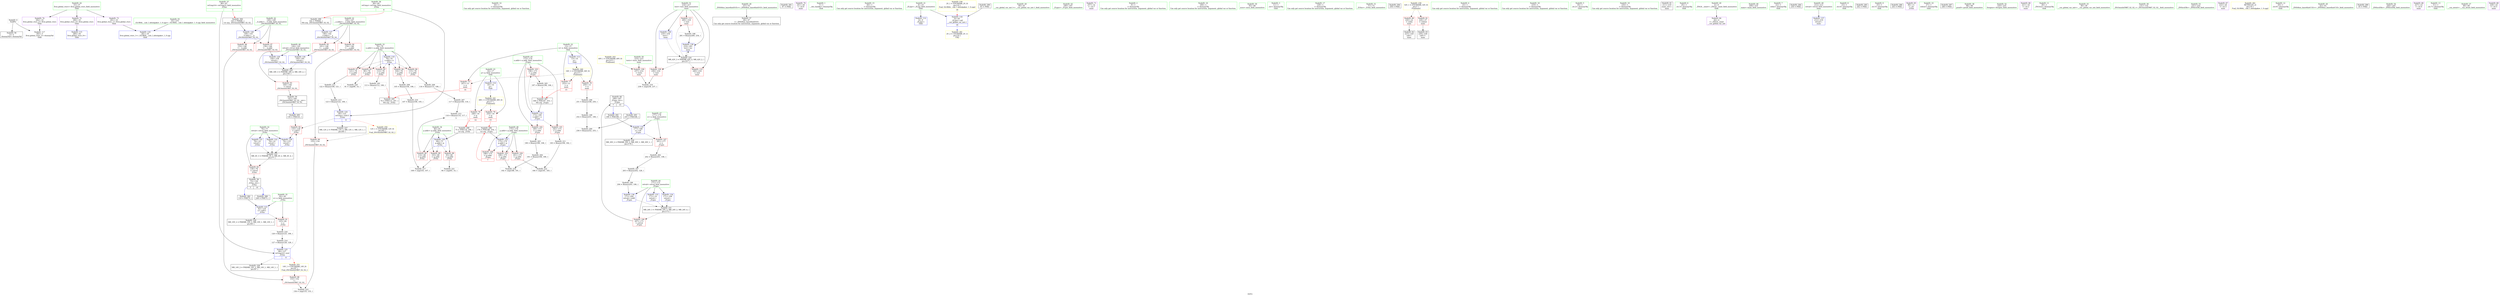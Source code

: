 digraph "SVFG" {
	label="SVFG";

	Node0x562f9c67b9a0 [shape=record,color=grey,label="{NodeID: 0\nNullPtr}"];
	Node0x562f9c67b9a0 -> Node0x562f9c6874a0[style=solid];
	Node0x562f9c67b9a0 -> Node0x562f9c68b830[style=solid];
	Node0x562f9c685de0 [shape=record,color=red,label="{NodeID: 97\n158\<--148\n\<--__b.addr\n_ZSt3minIxERKT_S2_S2_\n}"];
	Node0x562f9c685de0 -> Node0x562f9c68c220[style=solid];
	Node0x562f9c683d80 [shape=record,color=green,label="{NodeID: 14\n34\<--1\n\<--dummyObj\nCan only get source location for instruction, argument, global var or function.}"];
	Node0x562f9c686940 [shape=record,color=red,label="{NodeID: 111\n260\<--216\n\<--test\nmain\n}"];
	Node0x562f9c686940 -> Node0x562f9c68a140[style=solid];
	Node0x562f9c684b80 [shape=record,color=green,label="{NodeID: 28\n47\<--53\n_ZNSt8ios_base4InitD1Ev\<--_ZNSt8ios_base4InitD1Ev_field_insensitive\n}"];
	Node0x562f9c684b80 -> Node0x562f9c6875a0[style=solid];
	Node0x562f9c6ab170 [shape=record,color=black,label="{NodeID: 291\n97 = PHI()\n}"];
	Node0x562f9c691de0 [shape=record,color=grey,label="{NodeID: 208\n105 = Binary(104, 106, )\n}"];
	Node0x562f9c691de0 -> Node0x562f9c6920e0[style=solid];
	Node0x562f9c68bee0 [shape=record,color=blue,label="{NodeID: 125\n86\<--127\nref.tmp14\<--mul\n_Z1fxx\n|{|<s2>6}}"];
	Node0x562f9c68bee0 -> Node0x562f9c6892d0[style=dashed];
	Node0x562f9c68bee0 -> Node0x562f9c69b320[style=dashed];
	Node0x562f9c68bee0:s2 -> Node0x562f9c69eb00[style=dashed,color=red];
	Node0x562f9c685800 [shape=record,color=green,label="{NodeID: 42\n148\<--149\n__b.addr\<--__b.addr_field_insensitive\n_ZSt3minIxERKT_S2_S2_\n}"];
	Node0x562f9c685800 -> Node0x562f9c685d10[style=solid];
	Node0x562f9c685800 -> Node0x562f9c685de0[style=solid];
	Node0x562f9c685800 -> Node0x562f9c68c150[style=solid];
	Node0x562f9c6932e0 [shape=record,color=grey,label="{NodeID: 222\n184 = cmp(181, 183, )\n}"];
	Node0x562f9c68ca40 [shape=record,color=blue,label="{NodeID: 139\n216\<--261\ntest\<--inc\nmain\n}"];
	Node0x562f9c68ca40 -> Node0x562f9c699f20[style=dashed];
	Node0x562f9c6874a0 [shape=record,color=black,label="{NodeID: 56\n2\<--3\ndummyVal\<--dummyVal\n}"];
	Node0x562f9c688060 [shape=record,color=purple,label="{NodeID: 70\n241\<--29\n\<--.str.6\nmain\n}"];
	Node0x562f9c69e9f0 [shape=record,color=yellow,style=double,label="{NodeID: 250\n12V_1 = ENCHI(MR_12V_0)\npts\{85 \}\nFun[_ZSt3minIxERKT_S2_S2_]}"];
	Node0x562f9c69e9f0 -> Node0x562f9c685f80[style=dashed];
	Node0x562f9c688c50 [shape=record,color=red,label="{NodeID: 84\n104\<--78\n\<--n.addr\n_Z1fxx\n}"];
	Node0x562f9c688c50 -> Node0x562f9c691de0[style=solid];
	Node0x562f9c682a00 [shape=record,color=green,label="{NodeID: 1\n7\<--1\n__dso_handle\<--dummyObj\nGlob }"];
	Node0x562f9c685eb0 [shape=record,color=red,label="{NodeID: 98\n153\<--152\n\<--\n_ZSt3minIxERKT_S2_S2_\n}"];
	Node0x562f9c685eb0 -> Node0x562f9c693460[style=solid];
	Node0x562f9c683e80 [shape=record,color=green,label="{NodeID: 15\n64\<--1\n\<--dummyObj\nCan only get source location for instruction, argument, global var or function.}"];
	Node0x562f9c686a10 [shape=record,color=blue,label="{NodeID: 112\n8\<--9\n_ZL2pi\<--\nGlob }"];
	Node0x562f9c684c80 [shape=record,color=green,label="{NodeID: 29\n60\<--61\n__cxx_global_var_init.1\<--__cxx_global_var_init.1_field_insensitive\n}"];
	Node0x562f9c6ab240 [shape=record,color=black,label="{NodeID: 292\n199 = PHI(168, )\n}"];
	Node0x562f9c6ab240 -> Node0x562f9c68c700[style=solid];
	Node0x562f9c691f60 [shape=record,color=grey,label="{NodeID: 209\n116 = Binary(115, 106, )\n}"];
	Node0x562f9c691f60 -> Node0x562f9c691c60[style=solid];
	Node0x562f9c68bfb0 [shape=record,color=blue,label="{NodeID: 126\n76\<--133\nretval\<--\n_Z1fxx\n}"];
	Node0x562f9c68bfb0 -> Node0x562f9c69a420[style=dashed];
	Node0x562f9c6858d0 [shape=record,color=green,label="{NodeID: 43\n166\<--167\n_Z1gxx\<--_Z1gxx_field_insensitive\n}"];
	Node0x562f9c693460 [shape=record,color=grey,label="{NodeID: 223\n156 = cmp(153, 155, )\n}"];
	Node0x562f9c6875a0 [shape=record,color=black,label="{NodeID: 57\n46\<--47\n\<--_ZNSt8ios_base4InitD1Ev\nCan only get source location for instruction, argument, global var or function.}"];
	Node0x562f9c688130 [shape=record,color=purple,label="{NodeID: 71\n257\<--31\n\<--.str.7\nmain\n}"];
	Node0x562f9c69eb00 [shape=record,color=yellow,style=double,label="{NodeID: 251\n14V_1 = ENCHI(MR_14V_0)\npts\{87 \}\nFun[_ZSt3minIxERKT_S2_S2_]}"];
	Node0x562f9c69eb00 -> Node0x562f9c685eb0[style=dashed];
	Node0x562f9c688d20 [shape=record,color=red,label="{NodeID: 85\n112\<--78\n\<--n.addr\n_Z1fxx\n}"];
	Node0x562f9c688d20 -> Node0x562f9c6913a0[style=solid];
	Node0x562f9c682a90 [shape=record,color=green,label="{NodeID: 2\n9\<--1\n\<--dummyObj\nCan only get source location for instruction, argument, global var or function.}"];
	Node0x562f9c685f80 [shape=record,color=red,label="{NodeID: 99\n155\<--154\n\<--\n_ZSt3minIxERKT_S2_S2_\n}"];
	Node0x562f9c685f80 -> Node0x562f9c693460[style=solid];
	Node0x562f9c683f80 [shape=record,color=green,label="{NodeID: 16\n106\<--1\n\<--dummyObj\nCan only get source location for instruction, argument, global var or function.}"];
	Node0x562f9c689e40 [shape=record,color=grey,label="{NodeID: 196\n204 = Binary(203, 106, )\n}"];
	Node0x562f9c689e40 -> Node0x562f9c68c7d0[style=solid];
	Node0x562f9c686b10 [shape=record,color=blue,label="{NodeID: 113\n13\<--14\nn\<--\nGlob }"];
	Node0x562f9c686b10 -> Node0x562f9c69d8c0[style=dashed];
	Node0x562f9c684d80 [shape=record,color=green,label="{NodeID: 30\n65\<--66\nacos\<--acos_field_insensitive\n}"];
	Node0x562f9c6ab410 [shape=record,color=black,label="{NodeID: 293\n255 = PHI(168, )\n}"];
	Node0x562f9c6ab410 -> Node0x562f9c68a440[style=solid];
	Node0x562f9c6920e0 [shape=record,color=grey,label="{NodeID: 210\n107 = Binary(106, 105, )\n}"];
	Node0x562f9c6920e0 -> Node0x562f9c692b60[style=solid];
	Node0x562f9c68c080 [shape=record,color=blue,label="{NodeID: 127\n146\<--142\n__a.addr\<--__a\n_ZSt3minIxERKT_S2_S2_\n}"];
	Node0x562f9c68c080 -> Node0x562f9c689470[style=dashed];
	Node0x562f9c68c080 -> Node0x562f9c689540[style=dashed];
	Node0x562f9c6859d0 [shape=record,color=green,label="{NodeID: 44\n171\<--172\nretval\<--retval_field_insensitive\n_Z1gxx\n}"];
	Node0x562f9c6859d0 -> Node0x562f9c686050[style=solid];
	Node0x562f9c6859d0 -> Node0x562f9c68c560[style=solid];
	Node0x562f9c6859d0 -> Node0x562f9c68c630[style=solid];
	Node0x562f9c6859d0 -> Node0x562f9c68c7d0[style=solid];
	Node0x562f9c699f20 [shape=record,color=black,label="{NodeID: 224\nMR_42V_3 = PHI(MR_42V_4, MR_42V_2, )\npts\{217 \}\n}"];
	Node0x562f9c699f20 -> Node0x562f9c6867a0[style=dashed];
	Node0x562f9c699f20 -> Node0x562f9c686870[style=dashed];
	Node0x562f9c699f20 -> Node0x562f9c686940[style=dashed];
	Node0x562f9c699f20 -> Node0x562f9c68ca40[style=dashed];
	Node0x562f9c6876a0 [shape=record,color=black,label="{NodeID: 58\n73\<--136\n_Z1fxx_ret\<--\n_Z1fxx\n|{<s0>5|<s1>14}}"];
	Node0x562f9c6876a0:s0 -> Node0x562f9c405ab0[style=solid,color=blue];
	Node0x562f9c6876a0:s1 -> Node0x562f9c6aadd0[style=solid,color=blue];
	Node0x562f9c69d6a0 [shape=record,color=yellow,style=double,label="{NodeID: 238\n2V_1 = ENCHI(MR_2V_0)\npts\{10 \}\nFun[_GLOBAL__sub_I_dzhulgakov_1_0.cpp]|{<s0>18}}"];
	Node0x562f9c69d6a0:s0 -> Node0x562f9c68b930[style=dashed,color=red];
	Node0x562f9c688200 [shape=record,color=purple,label="{NodeID: 72\n280\<--33\nllvm.global_ctors_0\<--llvm.global_ctors\nGlob }"];
	Node0x562f9c688200 -> Node0x562f9c68b630[style=solid];
	Node0x562f9c688df0 [shape=record,color=red,label="{NodeID: 86\n115\<--78\n\<--n.addr\n_Z1fxx\n}"];
	Node0x562f9c688df0 -> Node0x562f9c691f60[style=solid];
	Node0x562f9c682d40 [shape=record,color=green,label="{NodeID: 3\n11\<--1\n.str\<--dummyObj\nGlob }"];
	Node0x562f9c686050 [shape=record,color=red,label="{NodeID: 100\n207\<--171\n\<--retval\n_Z1gxx\n}"];
	Node0x562f9c686050 -> Node0x562f9c687840[style=solid];
	Node0x562f9c684080 [shape=record,color=green,label="{NodeID: 17\n128\<--1\n\<--dummyObj\nCan only get source location for instruction, argument, global var or function.}"];
	Node0x562f9c689fc0 [shape=record,color=grey,label="{NodeID: 197\n203 = Binary(202, 128, )\n}"];
	Node0x562f9c689fc0 -> Node0x562f9c689e40[style=solid];
	Node0x562f9c686c10 [shape=record,color=blue,label="{NodeID: 114\n16\<--14\np\<--\nGlob }"];
	Node0x562f9c686c10 -> Node0x562f9c69d9a0[style=dashed];
	Node0x562f9c684e80 [shape=record,color=green,label="{NodeID: 31\n71\<--72\n_Z1fxx\<--_Z1fxx_field_insensitive\n}"];
	Node0x562f9c6ab550 [shape=record,color=black,label="{NodeID: 294\n258 = PHI()\n}"];
	Node0x562f9c692260 [shape=record,color=grey,label="{NodeID: 211\n183 = Binary(106, 182, )\n}"];
	Node0x562f9c692260 -> Node0x562f9c6932e0[style=solid];
	Node0x562f9c68c150 [shape=record,color=blue,label="{NodeID: 128\n148\<--143\n__b.addr\<--__b\n_ZSt3minIxERKT_S2_S2_\n}"];
	Node0x562f9c68c150 -> Node0x562f9c685d10[style=dashed];
	Node0x562f9c68c150 -> Node0x562f9c685de0[style=dashed];
	Node0x562f9c685aa0 [shape=record,color=green,label="{NodeID: 45\n173\<--174\nn.addr\<--n.addr_field_insensitive\n_Z1gxx\n}"];
	Node0x562f9c685aa0 -> Node0x562f9c686120[style=solid];
	Node0x562f9c685aa0 -> Node0x562f9c6861f0[style=solid];
	Node0x562f9c685aa0 -> Node0x562f9c6862c0[style=solid];
	Node0x562f9c685aa0 -> Node0x562f9c68c3c0[style=solid];
	Node0x562f9c69a420 [shape=record,color=black,label="{NodeID: 225\nMR_4V_3 = PHI(MR_4V_5, MR_4V_2, MR_4V_4, )\npts\{77 \}\n}"];
	Node0x562f9c69a420 -> Node0x562f9c688ab0[style=dashed];
	Node0x562f9c687770 [shape=record,color=black,label="{NodeID: 59\n141\<--164\n_ZSt3minIxERKT_S2_S2__ret\<--\n_ZSt3minIxERKT_S2_S2_\n|{<s0>6}}"];
	Node0x562f9c687770:s0 -> Node0x562f9c6aa990[style=solid,color=blue];
	Node0x562f9c69d7b0 [shape=record,color=yellow,style=double,label="{NodeID: 239\n32V_1 = ENCHI(MR_32V_0)\npts\{1 \}\nFun[main]}"];
	Node0x562f9c69d7b0 -> Node0x562f9c688910[style=dashed];
	Node0x562f9c69d7b0 -> Node0x562f9c6889e0[style=dashed];
	Node0x562f9c688300 [shape=record,color=purple,label="{NodeID: 73\n281\<--33\nllvm.global_ctors_1\<--llvm.global_ctors\nGlob }"];
	Node0x562f9c688300 -> Node0x562f9c68b730[style=solid];
	Node0x562f9c688ec0 [shape=record,color=red,label="{NodeID: 87\n121\<--78\n\<--n.addr\n_Z1fxx\n}"];
	Node0x562f9c688ec0 -> Node0x562f9c692860[style=solid];
	Node0x562f9c682dd0 [shape=record,color=green,label="{NodeID: 4\n14\<--1\n\<--dummyObj\nCan only get source location for instruction, argument, global var or function.}"];
	Node0x562f9c686120 [shape=record,color=red,label="{NodeID: 101\n182\<--173\n\<--n.addr\n_Z1gxx\n}"];
	Node0x562f9c686120 -> Node0x562f9c692260[style=solid];
	Node0x562f9c684180 [shape=record,color=green,label="{NodeID: 18\n219\<--1\n\<--dummyObj\nCan only get source location for instruction, argument, global var or function.}"];
	Node0x562f9c6a11a0 [shape=record,color=yellow,style=double,label="{NodeID: 281\n2V_2 = CSCHI(MR_2V_1)\npts\{10 \}\nCS[]}"];
	Node0x562f9c68a140 [shape=record,color=grey,label="{NodeID: 198\n261 = Binary(260, 234, )\n}"];
	Node0x562f9c68a140 -> Node0x562f9c68ca40[style=solid];
	Node0x562f9c68b630 [shape=record,color=blue,label="{NodeID: 115\n280\<--34\nllvm.global_ctors_0\<--\nGlob }"];
	Node0x562f9c684f80 [shape=record,color=green,label="{NodeID: 32\n76\<--77\nretval\<--retval_field_insensitive\n_Z1fxx\n}"];
	Node0x562f9c684f80 -> Node0x562f9c688ab0[style=solid];
	Node0x562f9c684f80 -> Node0x562f9c68bba0[style=solid];
	Node0x562f9c684f80 -> Node0x562f9c68bc70[style=solid];
	Node0x562f9c684f80 -> Node0x562f9c68bfb0[style=solid];
	Node0x562f9c6ab620 [shape=record,color=black,label="{NodeID: 295\n74 = PHI(113, 247, )\n0th arg _Z1fxx }"];
	Node0x562f9c6ab620 -> Node0x562f9c68ba00[style=solid];
	Node0x562f9c6923e0 [shape=record,color=grey,label="{NodeID: 212\n118 = Binary(114, 117, )\n|{<s0>5}}"];
	Node0x562f9c6923e0:s0 -> Node0x562f9c6ab970[style=solid,color=red];
	Node0x562f9c68c220 [shape=record,color=blue,label="{NodeID: 129\n144\<--158\nretval\<--\n_ZSt3minIxERKT_S2_S2_\n}"];
	Node0x562f9c68c220 -> Node0x562f9c69b820[style=dashed];
	Node0x562f9c685b70 [shape=record,color=green,label="{NodeID: 46\n175\<--176\np.addr\<--p.addr_field_insensitive\n_Z1gxx\n}"];
	Node0x562f9c685b70 -> Node0x562f9c686390[style=solid];
	Node0x562f9c685b70 -> Node0x562f9c686460[style=solid];
	Node0x562f9c685b70 -> Node0x562f9c686530[style=solid];
	Node0x562f9c685b70 -> Node0x562f9c68c490[style=solid];
	Node0x562f9c69a920 [shape=record,color=black,label="{NodeID: 226\nMR_10V_2 = PHI(MR_10V_3, MR_10V_1, MR_10V_1, )\npts\{83 \}\n}"];
	Node0x562f9c687840 [shape=record,color=black,label="{NodeID: 60\n168\<--207\n_Z1gxx_ret\<--\n_Z1gxx\n|{<s0>7|<s1>15}}"];
	Node0x562f9c687840:s0 -> Node0x562f9c6ab240[style=solid,color=blue];
	Node0x562f9c687840:s1 -> Node0x562f9c6ab410[style=solid,color=blue];
	Node0x562f9c69d8c0 [shape=record,color=yellow,style=double,label="{NodeID: 240\n34V_1 = ENCHI(MR_34V_0)\npts\{15 \}\nFun[main]}"];
	Node0x562f9c69d8c0 -> Node0x562f9c688500[style=dashed];
	Node0x562f9c69d8c0 -> Node0x562f9c6885d0[style=dashed];
	Node0x562f9c69d8c0 -> Node0x562f9c6886a0[style=dashed];
	Node0x562f9c688400 [shape=record,color=purple,label="{NodeID: 74\n282\<--33\nllvm.global_ctors_2\<--llvm.global_ctors\nGlob }"];
	Node0x562f9c688400 -> Node0x562f9c68b830[style=solid];
	Node0x562f9c688f90 [shape=record,color=red,label="{NodeID: 88\n93\<--80\n\<--p.addr\n_Z1fxx\n}"];
	Node0x562f9c688f90 -> Node0x562f9c693160[style=solid];
	Node0x562f9c682e60 [shape=record,color=green,label="{NodeID: 5\n18\<--1\n.str.2\<--dummyObj\nGlob }"];
	Node0x562f9c6861f0 [shape=record,color=red,label="{NodeID: 102\n189\<--173\n\<--n.addr\n_Z1gxx\n}"];
	Node0x562f9c6861f0 -> Node0x562f9c691660[style=solid];
	Node0x562f9c684280 [shape=record,color=green,label="{NodeID: 19\n234\<--1\n\<--dummyObj\nCan only get source location for instruction, argument, global var or function.}"];
	Node0x562f9c405ab0 [shape=record,color=black,label="{NodeID: 282\n119 = PHI(73, )\n}"];
	Node0x562f9c405ab0 -> Node0x562f9c68bd40[style=solid];
	Node0x562f9c68a2c0 [shape=record,color=grey,label="{NodeID: 199\n252 = Binary(251, 106, )\n}"];
	Node0x562f9c68a2c0 -> Node0x562f9c68a440[style=solid];
	Node0x562f9c68b730 [shape=record,color=blue,label="{NodeID: 116\n281\<--35\nllvm.global_ctors_1\<--_GLOBAL__sub_I_dzhulgakov_1_0.cpp\nGlob }"];
	Node0x562f9c685050 [shape=record,color=green,label="{NodeID: 33\n78\<--79\nn.addr\<--n.addr_field_insensitive\n_Z1fxx\n}"];
	Node0x562f9c685050 -> Node0x562f9c688b80[style=solid];
	Node0x562f9c685050 -> Node0x562f9c688c50[style=solid];
	Node0x562f9c685050 -> Node0x562f9c688d20[style=solid];
	Node0x562f9c685050 -> Node0x562f9c688df0[style=solid];
	Node0x562f9c685050 -> Node0x562f9c688ec0[style=solid];
	Node0x562f9c685050 -> Node0x562f9c68ba00[style=solid];
	Node0x562f9c6ab970 [shape=record,color=black,label="{NodeID: 296\n75 = PHI(118, 248, )\n1st arg _Z1fxx }"];
	Node0x562f9c6ab970 -> Node0x562f9c68bad0[style=solid];
	Node0x562f9c692560 [shape=record,color=grey,label="{NodeID: 213\n123 = Binary(122, 106, )\n}"];
	Node0x562f9c692560 -> Node0x562f9c68be10[style=solid];
	Node0x562f9c68c2f0 [shape=record,color=blue,label="{NodeID: 130\n144\<--161\nretval\<--\n_ZSt3minIxERKT_S2_S2_\n}"];
	Node0x562f9c68c2f0 -> Node0x562f9c69b820[style=dashed];
	Node0x562f9c685c40 [shape=record,color=green,label="{NodeID: 47\n177\<--178\nx\<--x_field_insensitive\n_Z1gxx\n}"];
	Node0x562f9c685c40 -> Node0x562f9c686600[style=solid];
	Node0x562f9c685c40 -> Node0x562f9c68c700[style=solid];
	Node0x562f9c69ae20 [shape=record,color=black,label="{NodeID: 227\nMR_12V_2 = PHI(MR_12V_3, MR_12V_1, MR_12V_1, )\npts\{85 \}\n}"];
	Node0x562f9c687910 [shape=record,color=black,label="{NodeID: 61\n211\<--219\nmain_ret\<--\nmain\n}"];
	Node0x562f9c69d9a0 [shape=record,color=yellow,style=double,label="{NodeID: 241\n36V_1 = ENCHI(MR_36V_0)\npts\{17 \}\nFun[main]}"];
	Node0x562f9c69d9a0 -> Node0x562f9c688770[style=dashed];
	Node0x562f9c69d9a0 -> Node0x562f9c688840[style=dashed];
	Node0x562f9c688500 [shape=record,color=red,label="{NodeID: 75\n247\<--13\n\<--n\nmain\n|{<s0>14}}"];
	Node0x562f9c688500:s0 -> Node0x562f9c6ab620[style=solid,color=red];
	Node0x562f9c689060 [shape=record,color=red,label="{NodeID: 89\n103\<--80\n\<--p.addr\n_Z1fxx\n}"];
	Node0x562f9c689060 -> Node0x562f9c692b60[style=solid];
	Node0x562f9c682ef0 [shape=record,color=green,label="{NodeID: 6\n20\<--1\n.str.3\<--dummyObj\nGlob }"];
	Node0x562f9c6862c0 [shape=record,color=red,label="{NodeID: 103\n196\<--173\n\<--n.addr\n_Z1gxx\n}"];
	Node0x562f9c6862c0 -> Node0x562f9c691960[style=solid];
	Node0x562f9c684380 [shape=record,color=green,label="{NodeID: 20\n4\<--6\n_ZStL8__ioinit\<--_ZStL8__ioinit_field_insensitive\nGlob }"];
	Node0x562f9c684380 -> Node0x562f9c687b80[style=solid];
	Node0x562f9c6aa990 [shape=record,color=black,label="{NodeID: 283\n130 = PHI(141, )\n}"];
	Node0x562f9c6aa990 -> Node0x562f9c6892d0[style=solid];
	Node0x562f9c68a440 [shape=record,color=grey,label="{NodeID: 200\n256 = Binary(252, 255, )\n}"];
	Node0x562f9c68b830 [shape=record,color=blue, style = dotted,label="{NodeID: 117\n282\<--3\nllvm.global_ctors_2\<--dummyVal\nGlob }"];
	Node0x562f9c685120 [shape=record,color=green,label="{NodeID: 34\n80\<--81\np.addr\<--p.addr_field_insensitive\n_Z1fxx\n}"];
	Node0x562f9c685120 -> Node0x562f9c688f90[style=solid];
	Node0x562f9c685120 -> Node0x562f9c689060[style=solid];
	Node0x562f9c685120 -> Node0x562f9c689130[style=solid];
	Node0x562f9c685120 -> Node0x562f9c68bad0[style=solid];
	Node0x562f9c6abaf0 [shape=record,color=black,label="{NodeID: 297\n169 = PHI(197, 253, )\n0th arg _Z1gxx }"];
	Node0x562f9c6abaf0 -> Node0x562f9c68c3c0[style=solid];
	Node0x562f9c6926e0 [shape=record,color=grey,label="{NodeID: 214\n127 = Binary(126, 128, )\n}"];
	Node0x562f9c6926e0 -> Node0x562f9c68bee0[style=solid];
	Node0x562f9c68c3c0 [shape=record,color=blue,label="{NodeID: 131\n173\<--169\nn.addr\<--n\n_Z1gxx\n}"];
	Node0x562f9c68c3c0 -> Node0x562f9c686120[style=dashed];
	Node0x562f9c68c3c0 -> Node0x562f9c6861f0[style=dashed];
	Node0x562f9c68c3c0 -> Node0x562f9c6862c0[style=dashed];
	Node0x562f9c686d30 [shape=record,color=green,label="{NodeID: 48\n209\<--210\nmain\<--main_field_insensitive\n}"];
	Node0x562f9c69b320 [shape=record,color=black,label="{NodeID: 228\nMR_14V_2 = PHI(MR_14V_3, MR_14V_1, MR_14V_1, )\npts\{87 \}\n}"];
	Node0x562f9c6879e0 [shape=record,color=black,label="{NodeID: 62\n223\<--220\ncall\<--\nmain\n}"];
	Node0x562f9c6885d0 [shape=record,color=red,label="{NodeID: 76\n250\<--13\n\<--n\nmain\n}"];
	Node0x562f9c6885d0 -> Node0x562f9c691ae0[style=solid];
	Node0x562f9c689130 [shape=record,color=red,label="{NodeID: 90\n114\<--80\n\<--p.addr\n_Z1fxx\n}"];
	Node0x562f9c689130 -> Node0x562f9c6923e0[style=solid];
	Node0x562f9c683730 [shape=record,color=green,label="{NodeID: 7\n22\<--1\nstdin\<--dummyObj\nGlob }"];
	Node0x562f9c686390 [shape=record,color=red,label="{NodeID: 104\n181\<--175\n\<--p.addr\n_Z1gxx\n}"];
	Node0x562f9c686390 -> Node0x562f9c6932e0[style=solid];
	Node0x562f9c684480 [shape=record,color=green,label="{NodeID: 21\n8\<--10\n_ZL2pi\<--_ZL2pi_field_insensitive\nGlob }"];
	Node0x562f9c684480 -> Node0x562f9c686a10[style=solid];
	Node0x562f9c684480 -> Node0x562f9c68b930[style=solid];
	Node0x562f9c6aaa90 [shape=record,color=black,label="{NodeID: 284\n230 = PHI()\n}"];
	Node0x562f9c6913a0 [shape=record,color=grey,label="{NodeID: 201\n113 = Binary(112, 106, )\n|{<s0>5}}"];
	Node0x562f9c6913a0:s0 -> Node0x562f9c6ab620[style=solid,color=red];
	Node0x562f9c68b930 [shape=record,color=blue,label="{NodeID: 118\n8\<--63\n_ZL2pi\<--call\n__cxx_global_var_init.1\n|{<s0>18}}"];
	Node0x562f9c68b930:s0 -> Node0x562f9c6a11a0[style=dashed,color=blue];
	Node0x562f9c6851f0 [shape=record,color=green,label="{NodeID: 35\n82\<--83\nx\<--x_field_insensitive\n_Z1fxx\n}"];
	Node0x562f9c6851f0 -> Node0x562f9c689200[style=solid];
	Node0x562f9c6851f0 -> Node0x562f9c68bd40[style=solid];
	Node0x562f9c6abc70 [shape=record,color=black,label="{NodeID: 298\n170 = PHI(198, 254, )\n1st arg _Z1gxx }"];
	Node0x562f9c6abc70 -> Node0x562f9c68c490[style=solid];
	Node0x562f9c692860 [shape=record,color=grey,label="{NodeID: 215\n122 = Binary(106, 121, )\n}"];
	Node0x562f9c692860 -> Node0x562f9c692560[style=solid];
	Node0x562f9c68c490 [shape=record,color=blue,label="{NodeID: 132\n175\<--170\np.addr\<--p\n_Z1gxx\n}"];
	Node0x562f9c68c490 -> Node0x562f9c686390[style=dashed];
	Node0x562f9c68c490 -> Node0x562f9c686460[style=dashed];
	Node0x562f9c68c490 -> Node0x562f9c686530[style=dashed];
	Node0x562f9c686e30 [shape=record,color=green,label="{NodeID: 49\n212\<--213\nretval\<--retval_field_insensitive\nmain\n}"];
	Node0x562f9c686e30 -> Node0x562f9c68c8a0[style=solid];
	Node0x562f9c69b820 [shape=record,color=black,label="{NodeID: 229\nMR_18V_3 = PHI(MR_18V_4, MR_18V_2, )\npts\{145 \}\n}"];
	Node0x562f9c69b820 -> Node0x562f9c6893a0[style=dashed];
	Node0x562f9c687ab0 [shape=record,color=black,label="{NodeID: 63\n229\<--226\ncall1\<--\nmain\n}"];
	Node0x562f9c69db60 [shape=record,color=yellow,style=double,label="{NodeID: 243\n40V_1 = ENCHI(MR_40V_0)\npts\{215 \}\nFun[main]}"];
	Node0x562f9c69db60 -> Node0x562f9c6866d0[style=dashed];
	Node0x562f9c6886a0 [shape=record,color=red,label="{NodeID: 77\n253\<--13\n\<--n\nmain\n|{<s0>15}}"];
	Node0x562f9c6886a0:s0 -> Node0x562f9c6abaf0[style=solid,color=red];
	Node0x562f9c689200 [shape=record,color=red,label="{NodeID: 91\n125\<--82\n\<--x\n_Z1fxx\n}"];
	Node0x562f9c689200 -> Node0x562f9c6929e0[style=solid];
	Node0x562f9c6837c0 [shape=record,color=green,label="{NodeID: 8\n23\<--1\n.str.4\<--dummyObj\nGlob }"];
	Node0x562f9c686460 [shape=record,color=red,label="{NodeID: 105\n188\<--175\n\<--p.addr\n_Z1gxx\n}"];
	Node0x562f9c686460 -> Node0x562f9c692ce0[style=solid];
	Node0x562f9c684580 [shape=record,color=green,label="{NodeID: 22\n13\<--15\nn\<--n_field_insensitive\nGlob }"];
	Node0x562f9c684580 -> Node0x562f9c688500[style=solid];
	Node0x562f9c684580 -> Node0x562f9c6885d0[style=solid];
	Node0x562f9c684580 -> Node0x562f9c6886a0[style=solid];
	Node0x562f9c684580 -> Node0x562f9c686b10[style=solid];
	Node0x562f9c6aab60 [shape=record,color=black,label="{NodeID: 285\n242 = PHI()\n}"];
	Node0x562f9c6914e0 [shape=record,color=grey,label="{NodeID: 202\n202 = Binary(201, 106, )\n}"];
	Node0x562f9c6914e0 -> Node0x562f9c689fc0[style=solid];
	Node0x562f9c68ba00 [shape=record,color=blue,label="{NodeID: 119\n78\<--74\nn.addr\<--n\n_Z1fxx\n}"];
	Node0x562f9c68ba00 -> Node0x562f9c688b80[style=dashed];
	Node0x562f9c68ba00 -> Node0x562f9c688c50[style=dashed];
	Node0x562f9c68ba00 -> Node0x562f9c688d20[style=dashed];
	Node0x562f9c68ba00 -> Node0x562f9c688df0[style=dashed];
	Node0x562f9c68ba00 -> Node0x562f9c688ec0[style=dashed];
	Node0x562f9c6852c0 [shape=record,color=green,label="{NodeID: 36\n84\<--85\nref.tmp\<--ref.tmp_field_insensitive\n_Z1fxx\n|{|<s1>6}}"];
	Node0x562f9c6852c0 -> Node0x562f9c68be10[style=solid];
	Node0x562f9c6852c0:s1 -> Node0x562f9c6abdf0[style=solid,color=red];
	Node0x562f9c6abdf0 [shape=record,color=black,label="{NodeID: 299\n142 = PHI(84, )\n0th arg _ZSt3minIxERKT_S2_S2_ }"];
	Node0x562f9c6abdf0 -> Node0x562f9c68c080[style=solid];
	Node0x562f9c6929e0 [shape=record,color=grey,label="{NodeID: 216\n126 = Binary(125, 106, )\n}"];
	Node0x562f9c6929e0 -> Node0x562f9c6926e0[style=solid];
	Node0x562f9c68c560 [shape=record,color=blue,label="{NodeID: 133\n171\<--14\nretval\<--\n_Z1gxx\n}"];
	Node0x562f9c68c560 -> Node0x562f9c69c220[style=dashed];
	Node0x562f9c686f00 [shape=record,color=green,label="{NodeID: 50\n214\<--215\ntests\<--tests_field_insensitive\nmain\n}"];
	Node0x562f9c686f00 -> Node0x562f9c6866d0[style=solid];
	Node0x562f9c69bd20 [shape=record,color=black,label="{NodeID: 230\nMR_30V_2 = PHI(MR_30V_3, MR_30V_1, MR_30V_1, )\npts\{178 \}\n}"];
	Node0x562f9c687b80 [shape=record,color=purple,label="{NodeID: 64\n44\<--4\n\<--_ZStL8__ioinit\n__cxx_global_var_init\n}"];
	Node0x562f9c688770 [shape=record,color=red,label="{NodeID: 78\n248\<--16\n\<--p\nmain\n|{<s0>14}}"];
	Node0x562f9c688770:s0 -> Node0x562f9c6ab970[style=solid,color=red];
	Node0x562f9c6892d0 [shape=record,color=red,label="{NodeID: 92\n133\<--130\n\<--call15\n_Z1fxx\n}"];
	Node0x562f9c6892d0 -> Node0x562f9c68bfb0[style=solid];
	Node0x562f9c683880 [shape=record,color=green,label="{NodeID: 9\n25\<--1\n.str.5\<--dummyObj\nGlob }"];
	Node0x562f9c686530 [shape=record,color=red,label="{NodeID: 106\n198\<--175\n\<--p.addr\n_Z1gxx\n|{<s0>7}}"];
	Node0x562f9c686530:s0 -> Node0x562f9c6abc70[style=solid,color=red];
	Node0x562f9c684680 [shape=record,color=green,label="{NodeID: 23\n16\<--17\np\<--p_field_insensitive\nGlob }"];
	Node0x562f9c684680 -> Node0x562f9c688770[style=solid];
	Node0x562f9c684680 -> Node0x562f9c688840[style=solid];
	Node0x562f9c684680 -> Node0x562f9c686c10[style=solid];
	Node0x562f9c6aac30 [shape=record,color=black,label="{NodeID: 286\n243 = PHI()\n}"];
	Node0x562f9c691660 [shape=record,color=grey,label="{NodeID: 203\n190 = Binary(189, 106, )\n}"];
	Node0x562f9c691660 -> Node0x562f9c6917e0[style=solid];
	Node0x562f9c68bad0 [shape=record,color=blue,label="{NodeID: 120\n80\<--75\np.addr\<--p\n_Z1fxx\n}"];
	Node0x562f9c68bad0 -> Node0x562f9c688f90[style=dashed];
	Node0x562f9c68bad0 -> Node0x562f9c689060[style=dashed];
	Node0x562f9c68bad0 -> Node0x562f9c689130[style=dashed];
	Node0x562f9c685390 [shape=record,color=green,label="{NodeID: 37\n86\<--87\nref.tmp14\<--ref.tmp14_field_insensitive\n_Z1fxx\n|{|<s1>6}}"];
	Node0x562f9c685390 -> Node0x562f9c68bee0[style=solid];
	Node0x562f9c685390:s1 -> Node0x562f9c6abf00[style=solid,color=red];
	Node0x562f9c6abf00 [shape=record,color=black,label="{NodeID: 300\n143 = PHI(86, )\n1st arg _ZSt3minIxERKT_S2_S2_ }"];
	Node0x562f9c6abf00 -> Node0x562f9c68c150[style=solid];
	Node0x562f9c692b60 [shape=record,color=grey,label="{NodeID: 217\n108 = cmp(103, 107, )\n}"];
	Node0x562f9c68c630 [shape=record,color=blue,label="{NodeID: 134\n171\<--106\nretval\<--\n_Z1gxx\n}"];
	Node0x562f9c68c630 -> Node0x562f9c69c220[style=dashed];
	Node0x562f9c686fd0 [shape=record,color=green,label="{NodeID: 51\n216\<--217\ntest\<--test_field_insensitive\nmain\n}"];
	Node0x562f9c686fd0 -> Node0x562f9c6867a0[style=solid];
	Node0x562f9c686fd0 -> Node0x562f9c686870[style=solid];
	Node0x562f9c686fd0 -> Node0x562f9c686940[style=solid];
	Node0x562f9c686fd0 -> Node0x562f9c68c970[style=solid];
	Node0x562f9c686fd0 -> Node0x562f9c68ca40[style=solid];
	Node0x562f9c69c220 [shape=record,color=black,label="{NodeID: 231\nMR_24V_3 = PHI(MR_24V_5, MR_24V_2, MR_24V_4, )\npts\{172 \}\n}"];
	Node0x562f9c69c220 -> Node0x562f9c686050[style=dashed];
	Node0x562f9c687c50 [shape=record,color=purple,label="{NodeID: 65\n96\<--11\n\<--.str\n_Z1fxx\n}"];
	Node0x562f9c688840 [shape=record,color=red,label="{NodeID: 79\n254\<--16\n\<--p\nmain\n|{<s0>15}}"];
	Node0x562f9c688840:s0 -> Node0x562f9c6abc70[style=solid,color=red];
	Node0x562f9c6893a0 [shape=record,color=red,label="{NodeID: 93\n164\<--144\n\<--retval\n_ZSt3minIxERKT_S2_S2_\n}"];
	Node0x562f9c6893a0 -> Node0x562f9c687770[style=solid];
	Node0x562f9c683980 [shape=record,color=green,label="{NodeID: 10\n27\<--1\nstdout\<--dummyObj\nGlob }"];
	Node0x562f9c686600 [shape=record,color=red,label="{NodeID: 107\n201\<--177\n\<--x\n_Z1gxx\n}"];
	Node0x562f9c686600 -> Node0x562f9c6914e0[style=solid];
	Node0x562f9c684780 [shape=record,color=green,label="{NodeID: 24\n33\<--37\nllvm.global_ctors\<--llvm.global_ctors_field_insensitive\nGlob }"];
	Node0x562f9c684780 -> Node0x562f9c688200[style=solid];
	Node0x562f9c684780 -> Node0x562f9c688300[style=solid];
	Node0x562f9c684780 -> Node0x562f9c688400[style=solid];
	Node0x562f9c6aad00 [shape=record,color=black,label="{NodeID: 287\n246 = PHI()\n}"];
	Node0x562f9c6917e0 [shape=record,color=grey,label="{NodeID: 204\n191 = Binary(106, 190, )\n}"];
	Node0x562f9c6917e0 -> Node0x562f9c692ce0[style=solid];
	Node0x562f9c68bba0 [shape=record,color=blue,label="{NodeID: 121\n76\<--14\nretval\<--\n_Z1fxx\n}"];
	Node0x562f9c68bba0 -> Node0x562f9c69a420[style=dashed];
	Node0x562f9c685460 [shape=record,color=green,label="{NodeID: 38\n98\<--99\nprintf\<--printf_field_insensitive\n}"];
	Node0x562f9c692ce0 [shape=record,color=grey,label="{NodeID: 218\n192 = cmp(188, 191, )\n}"];
	Node0x562f9c68c700 [shape=record,color=blue,label="{NodeID: 135\n177\<--199\nx\<--call\n_Z1gxx\n}"];
	Node0x562f9c68c700 -> Node0x562f9c686600[style=dashed];
	Node0x562f9c68c700 -> Node0x562f9c69bd20[style=dashed];
	Node0x562f9c6870a0 [shape=record,color=green,label="{NodeID: 52\n224\<--225\nfreopen\<--freopen_field_insensitive\n}"];
	Node0x562f9c687d20 [shape=record,color=purple,label="{NodeID: 66\n221\<--18\n\<--.str.2\nmain\n}"];
	Node0x562f9c688910 [shape=record,color=red,label="{NodeID: 80\n220\<--22\n\<--stdin\nmain\n}"];
	Node0x562f9c688910 -> Node0x562f9c6879e0[style=solid];
	Node0x562f9c689470 [shape=record,color=red,label="{NodeID: 94\n154\<--146\n\<--__a.addr\n_ZSt3minIxERKT_S2_S2_\n}"];
	Node0x562f9c689470 -> Node0x562f9c685f80[style=solid];
	Node0x562f9c683a80 [shape=record,color=green,label="{NodeID: 11\n28\<--1\n_ZSt3cin\<--dummyObj\nGlob }"];
	Node0x562f9c6866d0 [shape=record,color=red,label="{NodeID: 108\n237\<--214\n\<--tests\nmain\n}"];
	Node0x562f9c6866d0 -> Node0x562f9c692e60[style=solid];
	Node0x562f9c684880 [shape=record,color=green,label="{NodeID: 25\n38\<--39\n__cxx_global_var_init\<--__cxx_global_var_init_field_insensitive\n}"];
	Node0x562f9c6aadd0 [shape=record,color=black,label="{NodeID: 288\n249 = PHI(73, )\n}"];
	Node0x562f9c691960 [shape=record,color=grey,label="{NodeID: 205\n197 = Binary(196, 106, )\n|{<s0>7}}"];
	Node0x562f9c691960:s0 -> Node0x562f9c6abaf0[style=solid,color=red];
	Node0x562f9c68bc70 [shape=record,color=blue,label="{NodeID: 122\n76\<--14\nretval\<--\n_Z1fxx\n}"];
	Node0x562f9c68bc70 -> Node0x562f9c69a420[style=dashed];
	Node0x562f9c685560 [shape=record,color=green,label="{NodeID: 39\n131\<--132\n_ZSt3minIxERKT_S2_S2_\<--_ZSt3minIxERKT_S2_S2__field_insensitive\n}"];
	Node0x562f9c692e60 [shape=record,color=grey,label="{NodeID: 219\n238 = cmp(236, 237, )\n}"];
	Node0x562f9c68c7d0 [shape=record,color=blue,label="{NodeID: 136\n171\<--204\nretval\<--sub6\n_Z1gxx\n}"];
	Node0x562f9c68c7d0 -> Node0x562f9c69c220[style=dashed];
	Node0x562f9c6871a0 [shape=record,color=green,label="{NodeID: 53\n231\<--232\n_ZNSirsERi\<--_ZNSirsERi_field_insensitive\n}"];
	Node0x562f9c687df0 [shape=record,color=purple,label="{NodeID: 67\n222\<--20\n\<--.str.3\nmain\n}"];
	Node0x562f9c6889e0 [shape=record,color=red,label="{NodeID: 81\n226\<--27\n\<--stdout\nmain\n}"];
	Node0x562f9c6889e0 -> Node0x562f9c687ab0[style=solid];
	Node0x562f9c69fe30 [shape=record,color=yellow,style=double,label="{NodeID: 261\nRETMU(2V_2)\npts\{10 \}\nFun[_GLOBAL__sub_I_dzhulgakov_1_0.cpp]}"];
	Node0x562f9c689540 [shape=record,color=red,label="{NodeID: 95\n161\<--146\n\<--__a.addr\n_ZSt3minIxERKT_S2_S2_\n}"];
	Node0x562f9c689540 -> Node0x562f9c68c2f0[style=solid];
	Node0x562f9c683b80 [shape=record,color=green,label="{NodeID: 12\n29\<--1\n.str.6\<--dummyObj\nGlob }"];
	Node0x562f9c6867a0 [shape=record,color=red,label="{NodeID: 109\n236\<--216\n\<--test\nmain\n}"];
	Node0x562f9c6867a0 -> Node0x562f9c692e60[style=solid];
	Node0x562f9c684980 [shape=record,color=green,label="{NodeID: 26\n42\<--43\n_ZNSt8ios_base4InitC1Ev\<--_ZNSt8ios_base4InitC1Ev_field_insensitive\n}"];
	Node0x562f9c6aafd0 [shape=record,color=black,label="{NodeID: 289\n45 = PHI()\n}"];
	Node0x562f9c691ae0 [shape=record,color=grey,label="{NodeID: 206\n251 = Binary(106, 250, )\n}"];
	Node0x562f9c691ae0 -> Node0x562f9c68a2c0[style=solid];
	Node0x562f9c68bd40 [shape=record,color=blue,label="{NodeID: 123\n82\<--119\nx\<--call11\n_Z1fxx\n}"];
	Node0x562f9c68bd40 -> Node0x562f9c689200[style=dashed];
	Node0x562f9c68bd40 -> Node0x562f9c69a920[style=dashed];
	Node0x562f9c685660 [shape=record,color=green,label="{NodeID: 40\n144\<--145\nretval\<--retval_field_insensitive\n_ZSt3minIxERKT_S2_S2_\n}"];
	Node0x562f9c685660 -> Node0x562f9c6893a0[style=solid];
	Node0x562f9c685660 -> Node0x562f9c68c220[style=solid];
	Node0x562f9c685660 -> Node0x562f9c68c2f0[style=solid];
	Node0x562f9c692fe0 [shape=record,color=grey,label="{NodeID: 220\n91 = cmp(90, 14, )\n}"];
	Node0x562f9c68c8a0 [shape=record,color=blue,label="{NodeID: 137\n212\<--219\nretval\<--\nmain\n}"];
	Node0x562f9c6872a0 [shape=record,color=green,label="{NodeID: 54\n244\<--245\n_ZNSirsERx\<--_ZNSirsERx_field_insensitive\n}"];
	Node0x562f9c687ec0 [shape=record,color=purple,label="{NodeID: 68\n227\<--23\n\<--.str.4\nmain\n}"];
	Node0x562f9c688ab0 [shape=record,color=red,label="{NodeID: 82\n136\<--76\n\<--retval\n_Z1fxx\n}"];
	Node0x562f9c688ab0 -> Node0x562f9c6876a0[style=solid];
	Node0x562f9c685d10 [shape=record,color=red,label="{NodeID: 96\n152\<--148\n\<--__b.addr\n_ZSt3minIxERKT_S2_S2_\n}"];
	Node0x562f9c685d10 -> Node0x562f9c685eb0[style=solid];
	Node0x562f9c683c80 [shape=record,color=green,label="{NodeID: 13\n31\<--1\n.str.7\<--dummyObj\nGlob }"];
	Node0x562f9c686870 [shape=record,color=red,label="{NodeID: 110\n240\<--216\n\<--test\nmain\n}"];
	Node0x562f9c684a80 [shape=record,color=green,label="{NodeID: 27\n48\<--49\n__cxa_atexit\<--__cxa_atexit_field_insensitive\n}"];
	Node0x562f9c6ab0a0 [shape=record,color=black,label="{NodeID: 290\n63 = PHI()\n}"];
	Node0x562f9c6ab0a0 -> Node0x562f9c68b930[style=solid];
	Node0x562f9c691c60 [shape=record,color=grey,label="{NodeID: 207\n117 = Binary(106, 116, )\n}"];
	Node0x562f9c691c60 -> Node0x562f9c6923e0[style=solid];
	Node0x562f9c68be10 [shape=record,color=blue,label="{NodeID: 124\n84\<--123\nref.tmp\<--sub13\n_Z1fxx\n|{|<s2>6}}"];
	Node0x562f9c68be10 -> Node0x562f9c6892d0[style=dashed];
	Node0x562f9c68be10 -> Node0x562f9c69ae20[style=dashed];
	Node0x562f9c68be10:s2 -> Node0x562f9c69e9f0[style=dashed,color=red];
	Node0x562f9c685730 [shape=record,color=green,label="{NodeID: 41\n146\<--147\n__a.addr\<--__a.addr_field_insensitive\n_ZSt3minIxERKT_S2_S2_\n}"];
	Node0x562f9c685730 -> Node0x562f9c689470[style=solid];
	Node0x562f9c685730 -> Node0x562f9c689540[style=solid];
	Node0x562f9c685730 -> Node0x562f9c68c080[style=solid];
	Node0x562f9c693160 [shape=record,color=grey,label="{NodeID: 221\n94 = cmp(93, 14, )\n}"];
	Node0x562f9c68c970 [shape=record,color=blue,label="{NodeID: 138\n216\<--234\ntest\<--\nmain\n}"];
	Node0x562f9c68c970 -> Node0x562f9c699f20[style=dashed];
	Node0x562f9c6873a0 [shape=record,color=green,label="{NodeID: 55\n35\<--275\n_GLOBAL__sub_I_dzhulgakov_1_0.cpp\<--_GLOBAL__sub_I_dzhulgakov_1_0.cpp_field_insensitive\n}"];
	Node0x562f9c6873a0 -> Node0x562f9c68b730[style=solid];
	Node0x562f9c687f90 [shape=record,color=purple,label="{NodeID: 69\n228\<--25\n\<--.str.5\nmain\n}"];
	Node0x562f9c688b80 [shape=record,color=red,label="{NodeID: 83\n90\<--78\n\<--n.addr\n_Z1fxx\n}"];
	Node0x562f9c688b80 -> Node0x562f9c692fe0[style=solid];
}

